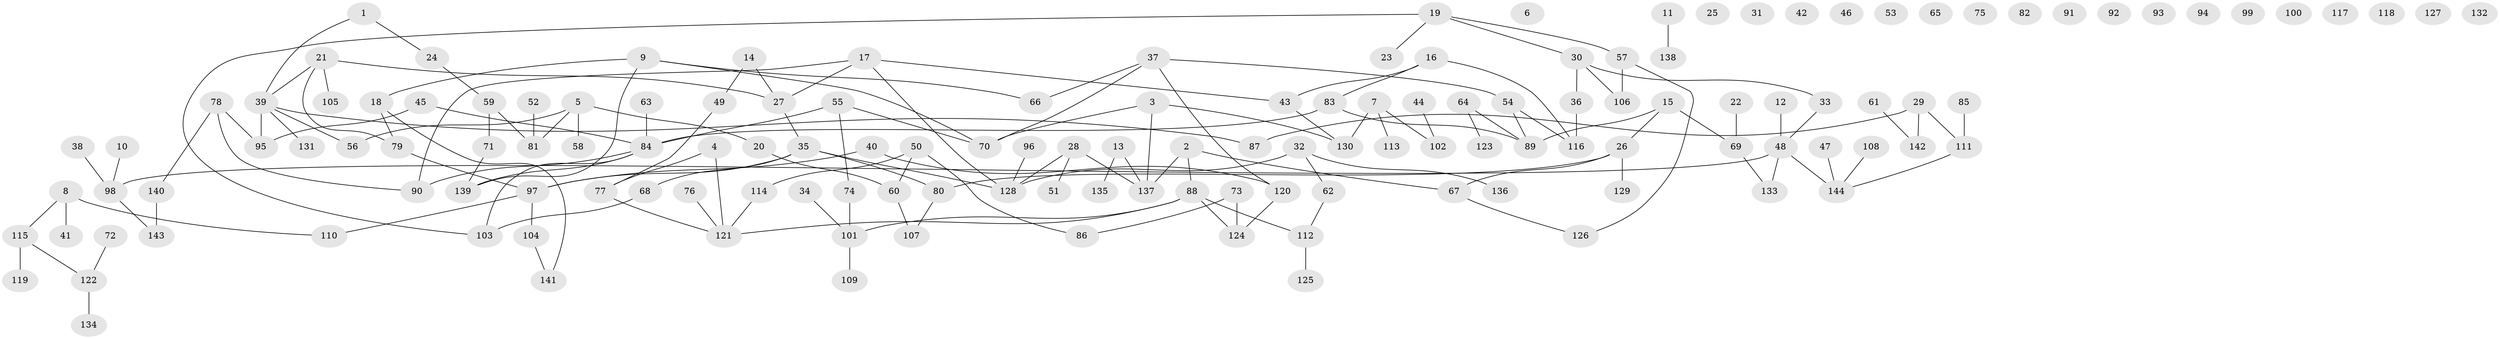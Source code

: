 // Generated by graph-tools (version 1.1) at 2025/13/03/09/25 04:13:05]
// undirected, 144 vertices, 156 edges
graph export_dot {
graph [start="1"]
  node [color=gray90,style=filled];
  1;
  2;
  3;
  4;
  5;
  6;
  7;
  8;
  9;
  10;
  11;
  12;
  13;
  14;
  15;
  16;
  17;
  18;
  19;
  20;
  21;
  22;
  23;
  24;
  25;
  26;
  27;
  28;
  29;
  30;
  31;
  32;
  33;
  34;
  35;
  36;
  37;
  38;
  39;
  40;
  41;
  42;
  43;
  44;
  45;
  46;
  47;
  48;
  49;
  50;
  51;
  52;
  53;
  54;
  55;
  56;
  57;
  58;
  59;
  60;
  61;
  62;
  63;
  64;
  65;
  66;
  67;
  68;
  69;
  70;
  71;
  72;
  73;
  74;
  75;
  76;
  77;
  78;
  79;
  80;
  81;
  82;
  83;
  84;
  85;
  86;
  87;
  88;
  89;
  90;
  91;
  92;
  93;
  94;
  95;
  96;
  97;
  98;
  99;
  100;
  101;
  102;
  103;
  104;
  105;
  106;
  107;
  108;
  109;
  110;
  111;
  112;
  113;
  114;
  115;
  116;
  117;
  118;
  119;
  120;
  121;
  122;
  123;
  124;
  125;
  126;
  127;
  128;
  129;
  130;
  131;
  132;
  133;
  134;
  135;
  136;
  137;
  138;
  139;
  140;
  141;
  142;
  143;
  144;
  1 -- 24;
  1 -- 39;
  2 -- 67;
  2 -- 88;
  2 -- 137;
  3 -- 70;
  3 -- 130;
  3 -- 137;
  4 -- 77;
  4 -- 121;
  5 -- 20;
  5 -- 56;
  5 -- 58;
  5 -- 81;
  7 -- 102;
  7 -- 113;
  7 -- 130;
  8 -- 41;
  8 -- 110;
  8 -- 115;
  9 -- 18;
  9 -- 66;
  9 -- 70;
  9 -- 139;
  10 -- 98;
  11 -- 138;
  12 -- 48;
  13 -- 135;
  13 -- 137;
  14 -- 27;
  14 -- 49;
  15 -- 26;
  15 -- 69;
  15 -- 89;
  16 -- 43;
  16 -- 83;
  16 -- 116;
  17 -- 27;
  17 -- 43;
  17 -- 90;
  17 -- 128;
  18 -- 79;
  18 -- 141;
  19 -- 23;
  19 -- 30;
  19 -- 57;
  19 -- 103;
  20 -- 60;
  21 -- 27;
  21 -- 39;
  21 -- 79;
  21 -- 105;
  22 -- 69;
  24 -- 59;
  26 -- 67;
  26 -- 80;
  26 -- 129;
  27 -- 35;
  28 -- 51;
  28 -- 128;
  28 -- 137;
  29 -- 87;
  29 -- 111;
  29 -- 142;
  30 -- 33;
  30 -- 36;
  30 -- 106;
  32 -- 62;
  32 -- 128;
  32 -- 136;
  33 -- 48;
  34 -- 101;
  35 -- 68;
  35 -- 80;
  35 -- 97;
  35 -- 128;
  36 -- 116;
  37 -- 54;
  37 -- 66;
  37 -- 70;
  37 -- 120;
  38 -- 98;
  39 -- 56;
  39 -- 87;
  39 -- 95;
  39 -- 131;
  40 -- 97;
  40 -- 120;
  43 -- 130;
  44 -- 102;
  45 -- 84;
  45 -- 95;
  47 -- 144;
  48 -- 98;
  48 -- 133;
  48 -- 144;
  49 -- 77;
  50 -- 60;
  50 -- 86;
  50 -- 114;
  52 -- 81;
  54 -- 89;
  54 -- 116;
  55 -- 70;
  55 -- 74;
  55 -- 84;
  57 -- 106;
  57 -- 126;
  59 -- 71;
  59 -- 81;
  60 -- 107;
  61 -- 142;
  62 -- 112;
  63 -- 84;
  64 -- 89;
  64 -- 123;
  67 -- 126;
  68 -- 103;
  69 -- 133;
  71 -- 139;
  72 -- 122;
  73 -- 86;
  73 -- 124;
  74 -- 101;
  76 -- 121;
  77 -- 121;
  78 -- 90;
  78 -- 95;
  78 -- 140;
  79 -- 97;
  80 -- 107;
  83 -- 84;
  83 -- 89;
  84 -- 90;
  84 -- 103;
  84 -- 139;
  85 -- 111;
  88 -- 101;
  88 -- 112;
  88 -- 121;
  88 -- 124;
  96 -- 128;
  97 -- 104;
  97 -- 110;
  98 -- 143;
  101 -- 109;
  104 -- 141;
  108 -- 144;
  111 -- 144;
  112 -- 125;
  114 -- 121;
  115 -- 119;
  115 -- 122;
  120 -- 124;
  122 -- 134;
  140 -- 143;
}
